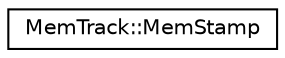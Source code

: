 digraph "Graphical Class Hierarchy"
{
 // LATEX_PDF_SIZE
  edge [fontname="Helvetica",fontsize="10",labelfontname="Helvetica",labelfontsize="10"];
  node [fontname="Helvetica",fontsize="10",shape=record];
  rankdir="LR";
  Node0 [label="MemTrack::MemStamp",height=0.2,width=0.4,color="black", fillcolor="white", style="filled",URL="$class_mem_track_1_1_mem_stamp.html",tooltip=" "];
}
